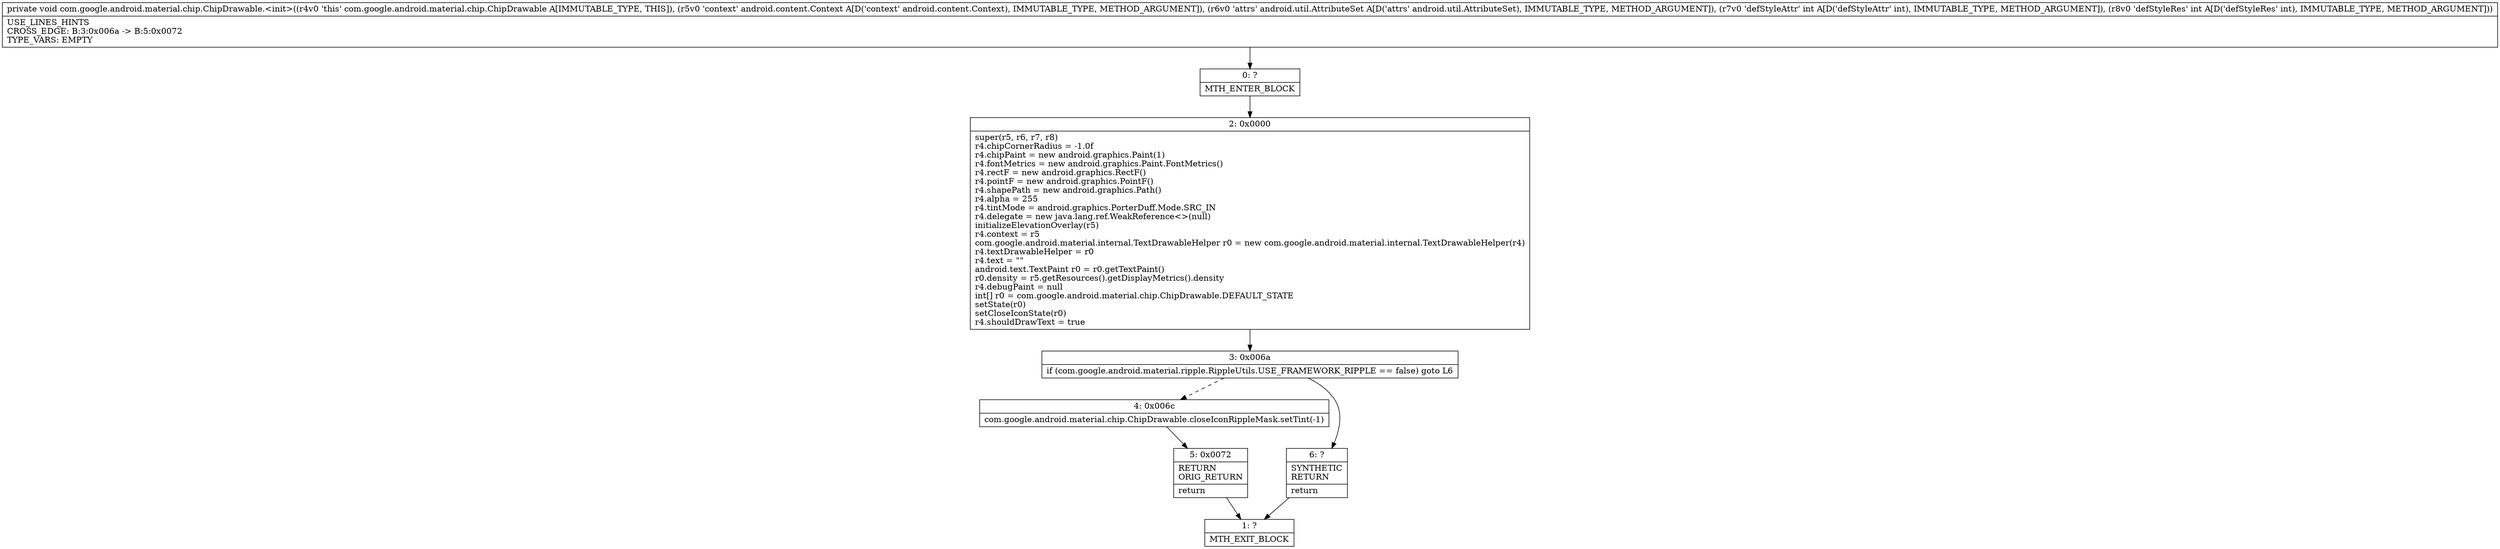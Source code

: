 digraph "CFG forcom.google.android.material.chip.ChipDrawable.\<init\>(Landroid\/content\/Context;Landroid\/util\/AttributeSet;II)V" {
Node_0 [shape=record,label="{0\:\ ?|MTH_ENTER_BLOCK\l}"];
Node_2 [shape=record,label="{2\:\ 0x0000|super(r5, r6, r7, r8)\lr4.chipCornerRadius = \-1.0f\lr4.chipPaint = new android.graphics.Paint(1)\lr4.fontMetrics = new android.graphics.Paint.FontMetrics()\lr4.rectF = new android.graphics.RectF()\lr4.pointF = new android.graphics.PointF()\lr4.shapePath = new android.graphics.Path()\lr4.alpha = 255\lr4.tintMode = android.graphics.PorterDuff.Mode.SRC_IN\lr4.delegate = new java.lang.ref.WeakReference\<\>(null)\linitializeElevationOverlay(r5)\lr4.context = r5\lcom.google.android.material.internal.TextDrawableHelper r0 = new com.google.android.material.internal.TextDrawableHelper(r4)\lr4.textDrawableHelper = r0\lr4.text = \"\"\landroid.text.TextPaint r0 = r0.getTextPaint()\lr0.density = r5.getResources().getDisplayMetrics().density\lr4.debugPaint = null\lint[] r0 = com.google.android.material.chip.ChipDrawable.DEFAULT_STATE\lsetState(r0)\lsetCloseIconState(r0)\lr4.shouldDrawText = true\l}"];
Node_3 [shape=record,label="{3\:\ 0x006a|if (com.google.android.material.ripple.RippleUtils.USE_FRAMEWORK_RIPPLE == false) goto L6\l}"];
Node_4 [shape=record,label="{4\:\ 0x006c|com.google.android.material.chip.ChipDrawable.closeIconRippleMask.setTint(\-1)\l}"];
Node_5 [shape=record,label="{5\:\ 0x0072|RETURN\lORIG_RETURN\l|return\l}"];
Node_1 [shape=record,label="{1\:\ ?|MTH_EXIT_BLOCK\l}"];
Node_6 [shape=record,label="{6\:\ ?|SYNTHETIC\lRETURN\l|return\l}"];
MethodNode[shape=record,label="{private void com.google.android.material.chip.ChipDrawable.\<init\>((r4v0 'this' com.google.android.material.chip.ChipDrawable A[IMMUTABLE_TYPE, THIS]), (r5v0 'context' android.content.Context A[D('context' android.content.Context), IMMUTABLE_TYPE, METHOD_ARGUMENT]), (r6v0 'attrs' android.util.AttributeSet A[D('attrs' android.util.AttributeSet), IMMUTABLE_TYPE, METHOD_ARGUMENT]), (r7v0 'defStyleAttr' int A[D('defStyleAttr' int), IMMUTABLE_TYPE, METHOD_ARGUMENT]), (r8v0 'defStyleRes' int A[D('defStyleRes' int), IMMUTABLE_TYPE, METHOD_ARGUMENT]))  | USE_LINES_HINTS\lCROSS_EDGE: B:3:0x006a \-\> B:5:0x0072\lTYPE_VARS: EMPTY\l}"];
MethodNode -> Node_0;Node_0 -> Node_2;
Node_2 -> Node_3;
Node_3 -> Node_4[style=dashed];
Node_3 -> Node_6;
Node_4 -> Node_5;
Node_5 -> Node_1;
Node_6 -> Node_1;
}


